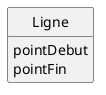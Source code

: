 @startuml Ligne
'--------------------------------
' Parametres pour le dessin
'--------------------------------
hide circle
hide empty members
hide empty methods
'--------------------------------

class Ligne {
pointDebut
pointFin
}
@enduml